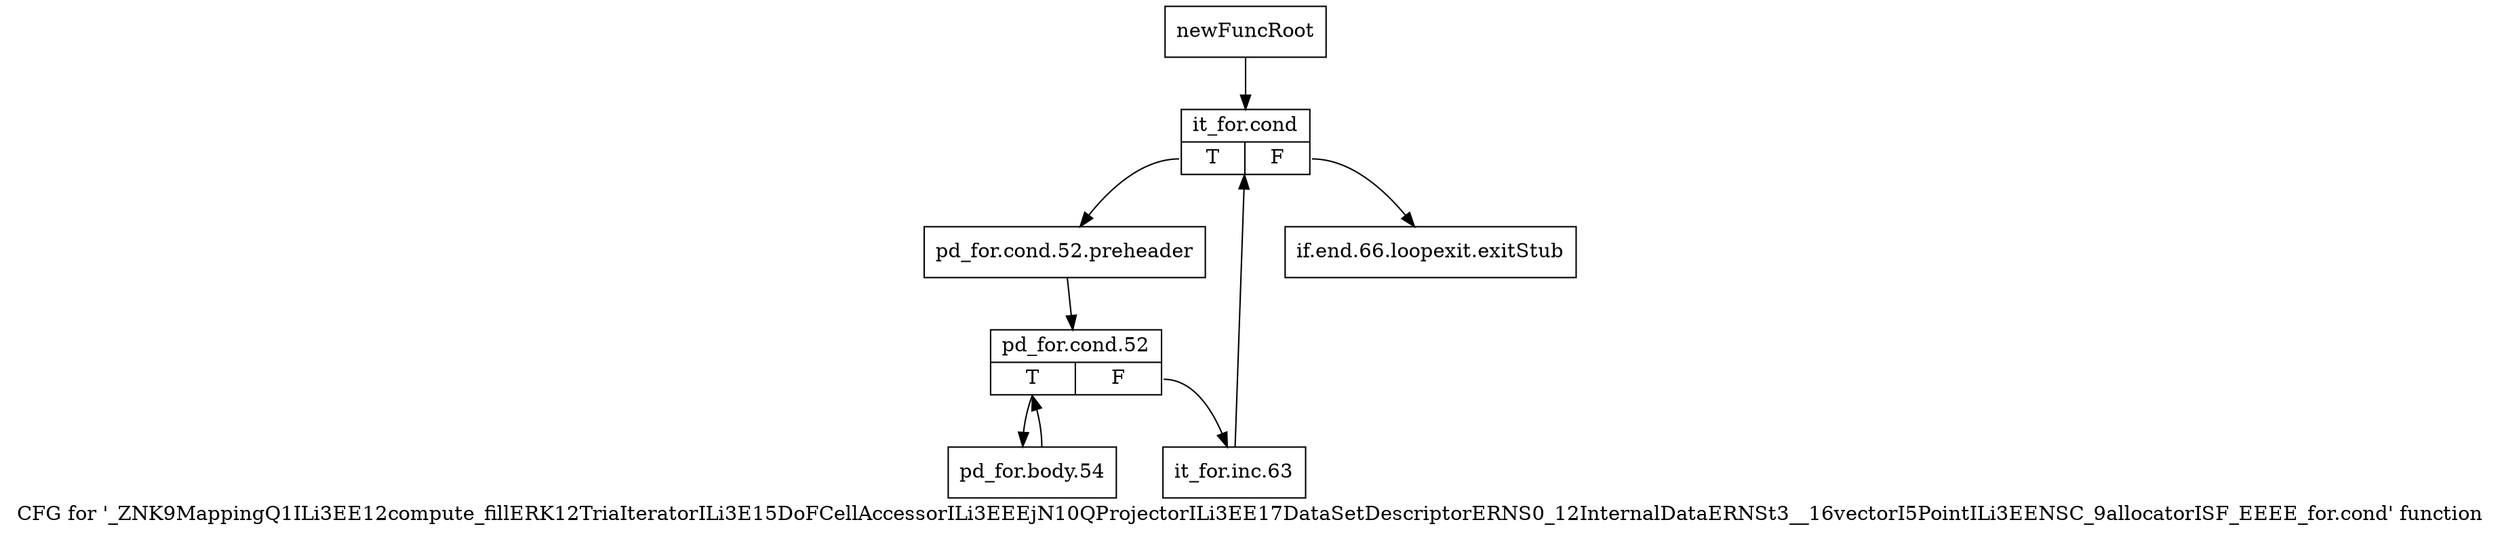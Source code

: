 digraph "CFG for '_ZNK9MappingQ1ILi3EE12compute_fillERK12TriaIteratorILi3E15DoFCellAccessorILi3EEEjN10QProjectorILi3EE17DataSetDescriptorERNS0_12InternalDataERNSt3__16vectorI5PointILi3EENSC_9allocatorISF_EEEE_for.cond' function" {
	label="CFG for '_ZNK9MappingQ1ILi3EE12compute_fillERK12TriaIteratorILi3E15DoFCellAccessorILi3EEEjN10QProjectorILi3EE17DataSetDescriptorERNS0_12InternalDataERNSt3__16vectorI5PointILi3EENSC_9allocatorISF_EEEE_for.cond' function";

	Node0x94b8080 [shape=record,label="{newFuncRoot}"];
	Node0x94b8080 -> Node0x94b8120;
	Node0x94b80d0 [shape=record,label="{if.end.66.loopexit.exitStub}"];
	Node0x94b8120 [shape=record,label="{it_for.cond|{<s0>T|<s1>F}}"];
	Node0x94b8120:s0 -> Node0x94b8170;
	Node0x94b8120:s1 -> Node0x94b80d0;
	Node0x94b8170 [shape=record,label="{pd_for.cond.52.preheader}"];
	Node0x94b8170 -> Node0x94b81c0;
	Node0x94b81c0 [shape=record,label="{pd_for.cond.52|{<s0>T|<s1>F}}"];
	Node0x94b81c0:s0 -> Node0x94b8260;
	Node0x94b81c0:s1 -> Node0x94b8210;
	Node0x94b8210 [shape=record,label="{it_for.inc.63}"];
	Node0x94b8210 -> Node0x94b8120;
	Node0x94b8260 [shape=record,label="{pd_for.body.54}"];
	Node0x94b8260 -> Node0x94b81c0;
}
